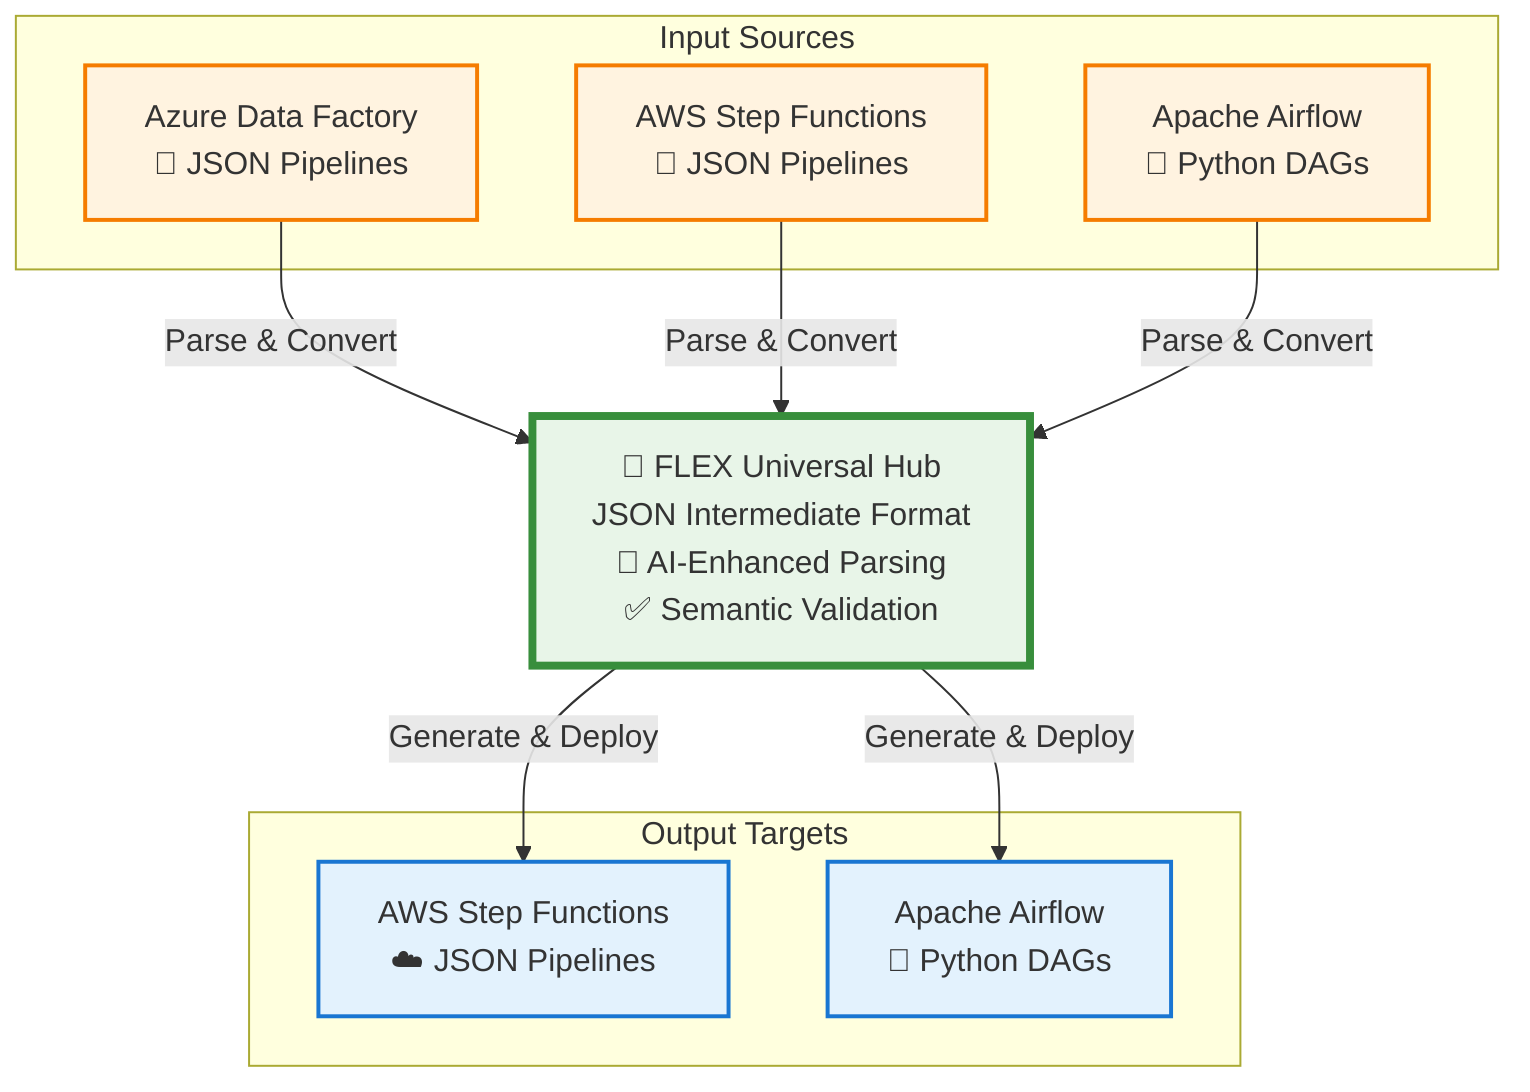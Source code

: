 graph TD
    subgraph "Input Sources"
        I1[Azure Data Factory<br/>📄 JSON Pipelines]
        I2[AWS Step Functions<br/>📄 JSON Pipelines]
        I3[Apache Airflow<br/>🐍 Python DAGs]
    end

    FLEX[🎯 FLEX Universal Hub<br/>JSON Intermediate Format<br/>🧠 AI-Enhanced Parsing<br/>✅ Semantic Validation]

    subgraph "Output Targets"
        O1[AWS Step Functions<br/>☁️ JSON Pipelines]
        O2[Apache Airflow<br/>🚀 Python DAGs]
    end

    I1 -->|Parse & Convert| FLEX
    I2 -->|Parse & Convert| FLEX
    I3 -->|Parse & Convert| FLEX

    FLEX -->|Generate & Deploy| O1
    FLEX -->|Generate & Deploy| O2

    classDef input fill:#fff3e0,stroke:#f57c00,stroke-width:2px
    classDef hub fill:#e8f5e8,stroke:#388e3c,stroke-width:4px
    classDef output fill:#e3f2fd,stroke:#1976d2,stroke-width:2px

    class I1,I2,I3 input
    class FLEX hub
    class O1,O2 output